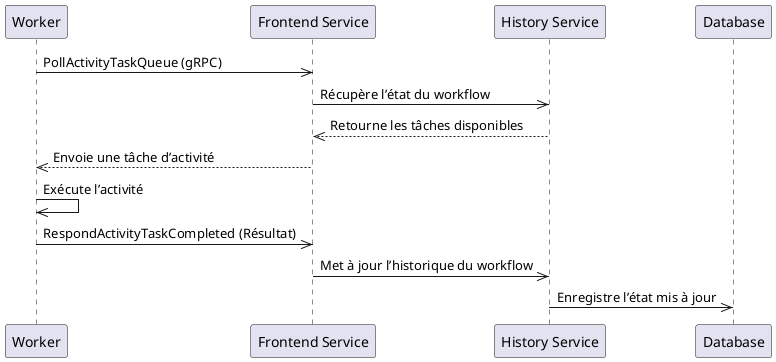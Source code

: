 @startuml
'https://plantuml.com/sequence-diagram


    participant Worker as Worker
    participant Frontend as "Frontend Service"
    participant History as "History Service"
    participant DB as "Database"

    Worker->>Frontend: PollActivityTaskQueue (gRPC)
    Frontend->>History: Récupère l’état du workflow
    History-->>Frontend: Retourne les tâches disponibles
    Frontend-->>Worker: Envoie une tâche d’activité

    Worker->>Worker: Exécute l’activité
    Worker->>Frontend: RespondActivityTaskCompleted (Résultat)

    Frontend->>History: Met à jour l’historique du workflow
    History->>DB: Enregistre l’état mis à jour


@enduml